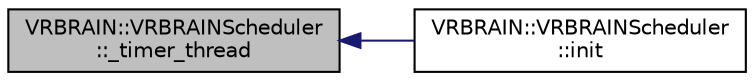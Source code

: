 digraph "VRBRAIN::VRBRAINScheduler::_timer_thread"
{
 // INTERACTIVE_SVG=YES
  edge [fontname="Helvetica",fontsize="10",labelfontname="Helvetica",labelfontsize="10"];
  node [fontname="Helvetica",fontsize="10",shape=record];
  rankdir="LR";
  Node1 [label="VRBRAIN::VRBRAINScheduler\l::_timer_thread",height=0.2,width=0.4,color="black", fillcolor="grey75", style="filled", fontcolor="black"];
  Node1 -> Node2 [dir="back",color="midnightblue",fontsize="10",style="solid",fontname="Helvetica"];
  Node2 [label="VRBRAIN::VRBRAINScheduler\l::init",height=0.2,width=0.4,color="black", fillcolor="white", style="filled",URL="$classVRBRAIN_1_1VRBRAINScheduler.html#abe39debb8df3d35a3599c87fffb91cde"];
}
